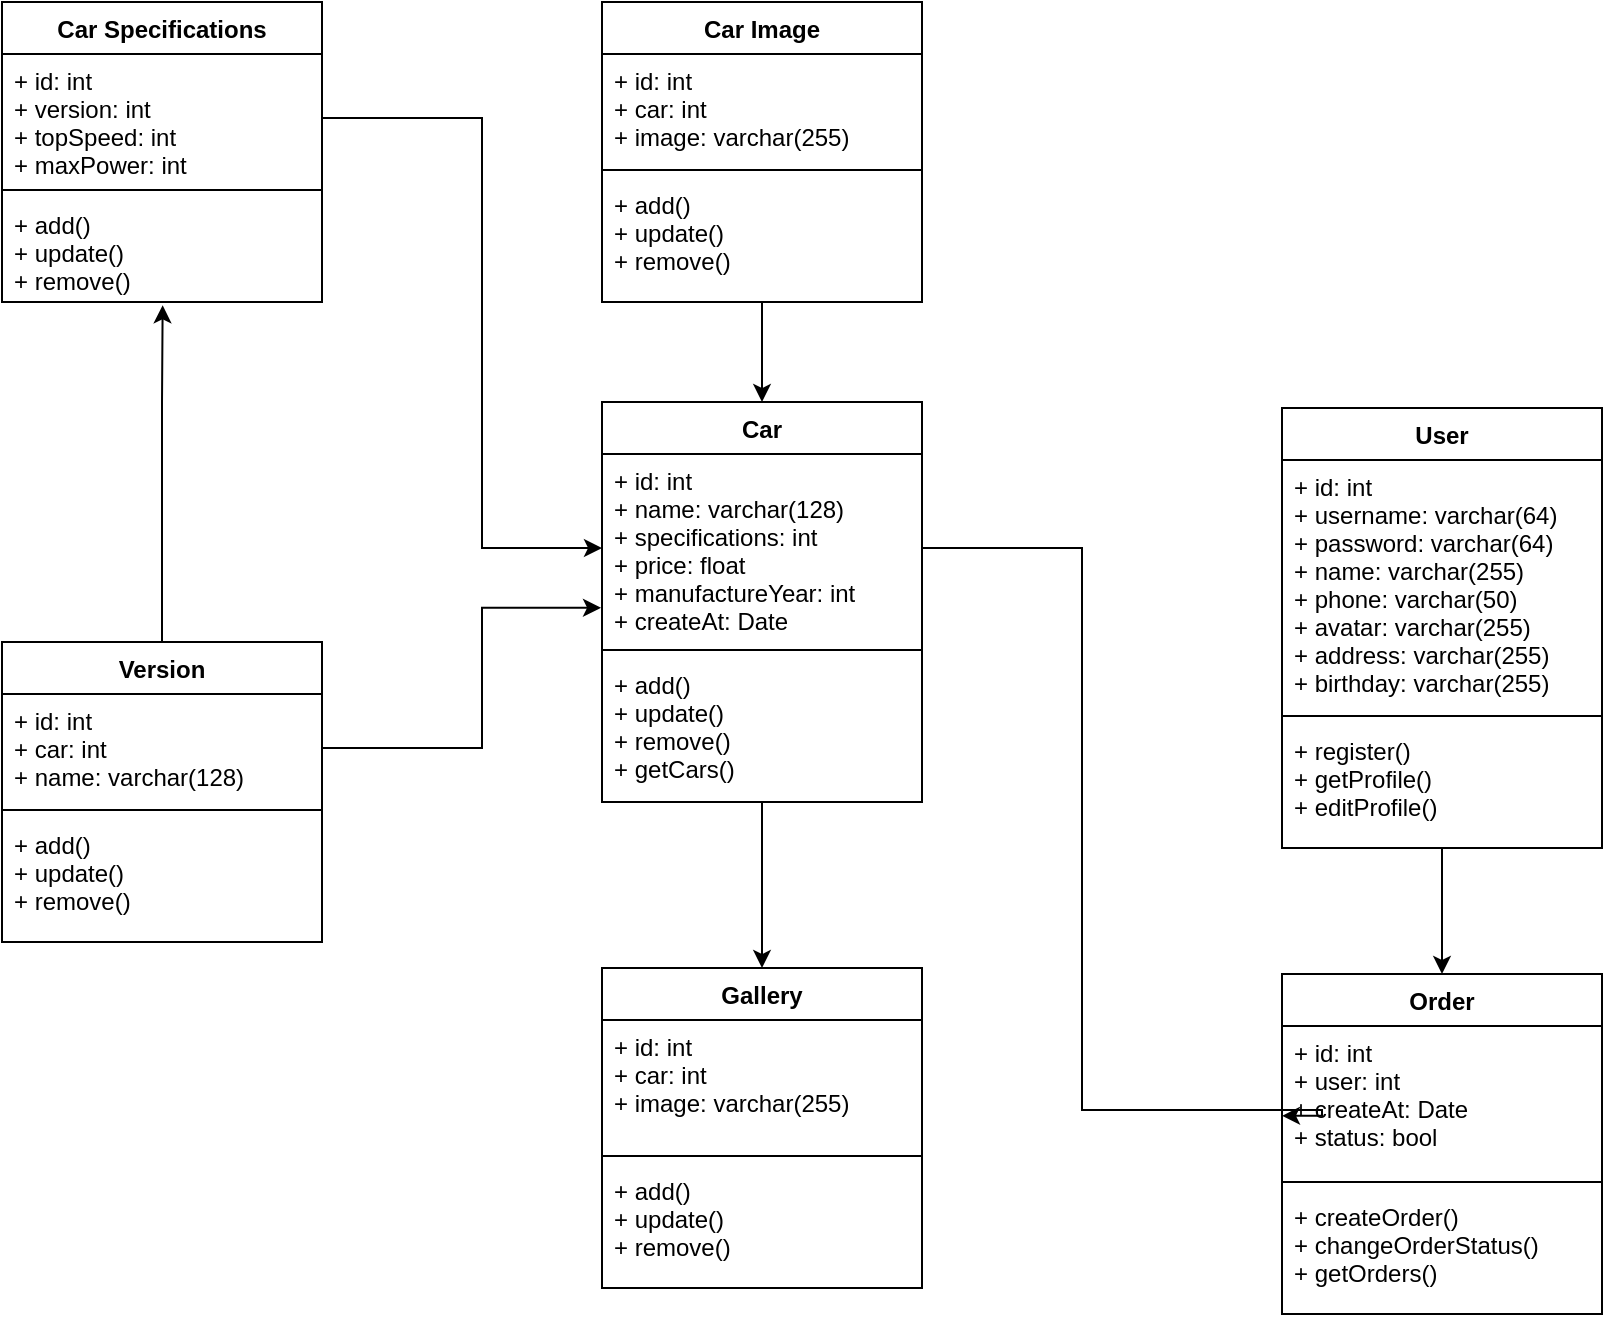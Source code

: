 <mxfile version="20.0.1" type="device"><diagram id="C5RBs43oDa-KdzZeNtuy" name="Page-1"><mxGraphModel dx="1422" dy="786" grid="1" gridSize="10" guides="1" tooltips="1" connect="1" arrows="1" fold="1" page="1" pageScale="1" pageWidth="1169" pageHeight="827" math="0" shadow="0"><root><mxCell id="WIyWlLk6GJQsqaUBKTNV-0"/><mxCell id="WIyWlLk6GJQsqaUBKTNV-1" parent="WIyWlLk6GJQsqaUBKTNV-0"/><mxCell id="pn1Q6YD-EKcZY9a2UkH4-36" style="edgeStyle=orthogonalEdgeStyle;rounded=0;orthogonalLoop=1;jettySize=auto;html=1;entryX=0.5;entryY=0;entryDx=0;entryDy=0;" parent="WIyWlLk6GJQsqaUBKTNV-1" source="pn1Q6YD-EKcZY9a2UkH4-0" target="pn1Q6YD-EKcZY9a2UkH4-25" edge="1"><mxGeometry relative="1" as="geometry"/></mxCell><mxCell id="pn1Q6YD-EKcZY9a2UkH4-0" value="Car" style="swimlane;fontStyle=1;align=center;verticalAlign=top;childLayout=stackLayout;horizontal=1;startSize=26;horizontalStack=0;resizeParent=1;resizeParentMax=0;resizeLast=0;collapsible=1;marginBottom=0;" parent="WIyWlLk6GJQsqaUBKTNV-1" vertex="1"><mxGeometry x="460" y="287" width="160" height="200" as="geometry"/></mxCell><mxCell id="pn1Q6YD-EKcZY9a2UkH4-20" value="+ id: int&#10;+ name: varchar(128)&#10;+ specifications: int&#10;+ price: float&#10;+ manufactureYear: int&#10;+ createAt: Date" style="text;strokeColor=none;fillColor=none;align=left;verticalAlign=top;spacingLeft=4;spacingRight=4;overflow=hidden;rotatable=0;points=[[0,0.5],[1,0.5]];portConstraint=eastwest;" parent="pn1Q6YD-EKcZY9a2UkH4-0" vertex="1"><mxGeometry y="26" width="160" height="94" as="geometry"/></mxCell><mxCell id="pn1Q6YD-EKcZY9a2UkH4-2" value="" style="line;strokeWidth=1;fillColor=none;align=left;verticalAlign=middle;spacingTop=-1;spacingLeft=3;spacingRight=3;rotatable=0;labelPosition=right;points=[];portConstraint=eastwest;" parent="pn1Q6YD-EKcZY9a2UkH4-0" vertex="1"><mxGeometry y="120" width="160" height="8" as="geometry"/></mxCell><mxCell id="pn1Q6YD-EKcZY9a2UkH4-3" value="+ add()&#10;+ update()&#10;+ remove()&#10;+ getCars()" style="text;strokeColor=none;fillColor=none;align=left;verticalAlign=top;spacingLeft=4;spacingRight=4;overflow=hidden;rotatable=0;points=[[0,0.5],[1,0.5]];portConstraint=eastwest;" parent="pn1Q6YD-EKcZY9a2UkH4-0" vertex="1"><mxGeometry y="128" width="160" height="72" as="geometry"/></mxCell><mxCell id="pn1Q6YD-EKcZY9a2UkH4-4" value="Car Specifications" style="swimlane;fontStyle=1;align=center;verticalAlign=top;childLayout=stackLayout;horizontal=1;startSize=26;horizontalStack=0;resizeParent=1;resizeParentMax=0;resizeLast=0;collapsible=1;marginBottom=0;" parent="WIyWlLk6GJQsqaUBKTNV-1" vertex="1"><mxGeometry x="160" y="87" width="160" height="150" as="geometry"/></mxCell><mxCell id="pn1Q6YD-EKcZY9a2UkH4-5" value="+ id: int&#10;+ version: int&#10;+ topSpeed: int&#10;+ maxPower: int" style="text;strokeColor=none;fillColor=none;align=left;verticalAlign=top;spacingLeft=4;spacingRight=4;overflow=hidden;rotatable=0;points=[[0,0.5],[1,0.5]];portConstraint=eastwest;" parent="pn1Q6YD-EKcZY9a2UkH4-4" vertex="1"><mxGeometry y="26" width="160" height="64" as="geometry"/></mxCell><mxCell id="pn1Q6YD-EKcZY9a2UkH4-6" value="" style="line;strokeWidth=1;fillColor=none;align=left;verticalAlign=middle;spacingTop=-1;spacingLeft=3;spacingRight=3;rotatable=0;labelPosition=right;points=[];portConstraint=eastwest;" parent="pn1Q6YD-EKcZY9a2UkH4-4" vertex="1"><mxGeometry y="90" width="160" height="8" as="geometry"/></mxCell><mxCell id="pn1Q6YD-EKcZY9a2UkH4-7" value="+ add()&#10;+ update()&#10;+ remove()" style="text;strokeColor=none;fillColor=none;align=left;verticalAlign=top;spacingLeft=4;spacingRight=4;overflow=hidden;rotatable=0;points=[[0,0.5],[1,0.5]];portConstraint=eastwest;" parent="pn1Q6YD-EKcZY9a2UkH4-4" vertex="1"><mxGeometry y="98" width="160" height="52" as="geometry"/></mxCell><mxCell id="pn1Q6YD-EKcZY9a2UkH4-31" style="edgeStyle=orthogonalEdgeStyle;rounded=0;orthogonalLoop=1;jettySize=auto;html=1;entryX=0.5;entryY=0;entryDx=0;entryDy=0;" parent="WIyWlLk6GJQsqaUBKTNV-1" source="pn1Q6YD-EKcZY9a2UkH4-8" target="pn1Q6YD-EKcZY9a2UkH4-0" edge="1"><mxGeometry relative="1" as="geometry"/></mxCell><mxCell id="pn1Q6YD-EKcZY9a2UkH4-8" value="Car Image" style="swimlane;fontStyle=1;align=center;verticalAlign=top;childLayout=stackLayout;horizontal=1;startSize=26;horizontalStack=0;resizeParent=1;resizeParentMax=0;resizeLast=0;collapsible=1;marginBottom=0;" parent="WIyWlLk6GJQsqaUBKTNV-1" vertex="1"><mxGeometry x="460" y="87" width="160" height="150" as="geometry"/></mxCell><mxCell id="pn1Q6YD-EKcZY9a2UkH4-9" value="+ id: int &#10;+ car: int&#10;+ image: varchar(255)&#10;&#10;" style="text;strokeColor=none;fillColor=none;align=left;verticalAlign=top;spacingLeft=4;spacingRight=4;overflow=hidden;rotatable=0;points=[[0,0.5],[1,0.5]];portConstraint=eastwest;" parent="pn1Q6YD-EKcZY9a2UkH4-8" vertex="1"><mxGeometry y="26" width="160" height="54" as="geometry"/></mxCell><mxCell id="pn1Q6YD-EKcZY9a2UkH4-10" value="" style="line;strokeWidth=1;fillColor=none;align=left;verticalAlign=middle;spacingTop=-1;spacingLeft=3;spacingRight=3;rotatable=0;labelPosition=right;points=[];portConstraint=eastwest;" parent="pn1Q6YD-EKcZY9a2UkH4-8" vertex="1"><mxGeometry y="80" width="160" height="8" as="geometry"/></mxCell><mxCell id="pn1Q6YD-EKcZY9a2UkH4-11" value="+ add()&#10;+ update()&#10;+ remove()" style="text;strokeColor=none;fillColor=none;align=left;verticalAlign=top;spacingLeft=4;spacingRight=4;overflow=hidden;rotatable=0;points=[[0,0.5],[1,0.5]];portConstraint=eastwest;" parent="pn1Q6YD-EKcZY9a2UkH4-8" vertex="1"><mxGeometry y="88" width="160" height="62" as="geometry"/></mxCell><mxCell id="pn1Q6YD-EKcZY9a2UkH4-35" style="edgeStyle=orthogonalEdgeStyle;rounded=0;orthogonalLoop=1;jettySize=auto;html=1;entryX=0.502;entryY=1.032;entryDx=0;entryDy=0;entryPerimeter=0;" parent="WIyWlLk6GJQsqaUBKTNV-1" source="pn1Q6YD-EKcZY9a2UkH4-12" target="pn1Q6YD-EKcZY9a2UkH4-7" edge="1"><mxGeometry relative="1" as="geometry"><Array as="points"><mxPoint x="240" y="287"/><mxPoint x="240" y="287"/></Array></mxGeometry></mxCell><mxCell id="pn1Q6YD-EKcZY9a2UkH4-12" value="Version" style="swimlane;fontStyle=1;align=center;verticalAlign=top;childLayout=stackLayout;horizontal=1;startSize=26;horizontalStack=0;resizeParent=1;resizeParentMax=0;resizeLast=0;collapsible=1;marginBottom=0;" parent="WIyWlLk6GJQsqaUBKTNV-1" vertex="1"><mxGeometry x="160" y="407" width="160" height="150" as="geometry"/></mxCell><mxCell id="pn1Q6YD-EKcZY9a2UkH4-13" value="+ id: int&#10;+ car: int&#10;+ name: varchar(128)" style="text;strokeColor=none;fillColor=none;align=left;verticalAlign=top;spacingLeft=4;spacingRight=4;overflow=hidden;rotatable=0;points=[[0,0.5],[1,0.5]];portConstraint=eastwest;" parent="pn1Q6YD-EKcZY9a2UkH4-12" vertex="1"><mxGeometry y="26" width="160" height="54" as="geometry"/></mxCell><mxCell id="pn1Q6YD-EKcZY9a2UkH4-14" value="" style="line;strokeWidth=1;fillColor=none;align=left;verticalAlign=middle;spacingTop=-1;spacingLeft=3;spacingRight=3;rotatable=0;labelPosition=right;points=[];portConstraint=eastwest;" parent="pn1Q6YD-EKcZY9a2UkH4-12" vertex="1"><mxGeometry y="80" width="160" height="8" as="geometry"/></mxCell><mxCell id="pn1Q6YD-EKcZY9a2UkH4-15" value="+ add()&#10;+ update()&#10;+ remove()" style="text;strokeColor=none;fillColor=none;align=left;verticalAlign=top;spacingLeft=4;spacingRight=4;overflow=hidden;rotatable=0;points=[[0,0.5],[1,0.5]];portConstraint=eastwest;" parent="pn1Q6YD-EKcZY9a2UkH4-12" vertex="1"><mxGeometry y="88" width="160" height="62" as="geometry"/></mxCell><mxCell id="pn1Q6YD-EKcZY9a2UkH4-25" value="Gallery" style="swimlane;fontStyle=1;align=center;verticalAlign=top;childLayout=stackLayout;horizontal=1;startSize=26;horizontalStack=0;resizeParent=1;resizeParentMax=0;resizeLast=0;collapsible=1;marginBottom=0;" parent="WIyWlLk6GJQsqaUBKTNV-1" vertex="1"><mxGeometry x="460" y="570" width="160" height="160" as="geometry"/></mxCell><mxCell id="pn1Q6YD-EKcZY9a2UkH4-26" value="+ id: int&#10;+ car: int&#10;+ image: varchar(255)" style="text;strokeColor=none;fillColor=none;align=left;verticalAlign=top;spacingLeft=4;spacingRight=4;overflow=hidden;rotatable=0;points=[[0,0.5],[1,0.5]];portConstraint=eastwest;" parent="pn1Q6YD-EKcZY9a2UkH4-25" vertex="1"><mxGeometry y="26" width="160" height="64" as="geometry"/></mxCell><mxCell id="pn1Q6YD-EKcZY9a2UkH4-27" value="" style="line;strokeWidth=1;fillColor=none;align=left;verticalAlign=middle;spacingTop=-1;spacingLeft=3;spacingRight=3;rotatable=0;labelPosition=right;points=[];portConstraint=eastwest;" parent="pn1Q6YD-EKcZY9a2UkH4-25" vertex="1"><mxGeometry y="90" width="160" height="8" as="geometry"/></mxCell><mxCell id="pn1Q6YD-EKcZY9a2UkH4-28" value="+ add()&#10;+ update()&#10;+ remove()" style="text;strokeColor=none;fillColor=none;align=left;verticalAlign=top;spacingLeft=4;spacingRight=4;overflow=hidden;rotatable=0;points=[[0,0.5],[1,0.5]];portConstraint=eastwest;" parent="pn1Q6YD-EKcZY9a2UkH4-25" vertex="1"><mxGeometry y="98" width="160" height="62" as="geometry"/></mxCell><mxCell id="pn1Q6YD-EKcZY9a2UkH4-33" style="edgeStyle=orthogonalEdgeStyle;rounded=0;orthogonalLoop=1;jettySize=auto;html=1;entryX=0;entryY=0.5;entryDx=0;entryDy=0;" parent="WIyWlLk6GJQsqaUBKTNV-1" source="pn1Q6YD-EKcZY9a2UkH4-5" target="pn1Q6YD-EKcZY9a2UkH4-20" edge="1"><mxGeometry relative="1" as="geometry"><Array as="points"><mxPoint x="400" y="145"/><mxPoint x="400" y="360"/></Array></mxGeometry></mxCell><mxCell id="pn1Q6YD-EKcZY9a2UkH4-34" style="edgeStyle=orthogonalEdgeStyle;rounded=0;orthogonalLoop=1;jettySize=auto;html=1;entryX=-0.003;entryY=0.818;entryDx=0;entryDy=0;entryPerimeter=0;" parent="WIyWlLk6GJQsqaUBKTNV-1" source="pn1Q6YD-EKcZY9a2UkH4-13" target="pn1Q6YD-EKcZY9a2UkH4-20" edge="1"><mxGeometry relative="1" as="geometry"><Array as="points"><mxPoint x="400" y="460"/><mxPoint x="400" y="390"/></Array></mxGeometry></mxCell><mxCell id="UOFsaaROqMF1_4kty8_F-5" style="edgeStyle=orthogonalEdgeStyle;rounded=0;orthogonalLoop=1;jettySize=auto;html=1;entryX=0.5;entryY=0;entryDx=0;entryDy=0;" edge="1" parent="WIyWlLk6GJQsqaUBKTNV-1" source="pn1Q6YD-EKcZY9a2UkH4-41" target="UOFsaaROqMF1_4kty8_F-0"><mxGeometry relative="1" as="geometry"/></mxCell><mxCell id="pn1Q6YD-EKcZY9a2UkH4-41" value="User" style="swimlane;fontStyle=1;align=center;verticalAlign=top;childLayout=stackLayout;horizontal=1;startSize=26;horizontalStack=0;resizeParent=1;resizeParentMax=0;resizeLast=0;collapsible=1;marginBottom=0;" parent="WIyWlLk6GJQsqaUBKTNV-1" vertex="1"><mxGeometry x="800" y="290" width="160" height="220" as="geometry"/></mxCell><mxCell id="pn1Q6YD-EKcZY9a2UkH4-42" value="+ id: int&#10;+ username: varchar(64)&#10;+ password: varchar(64)&#10;+ name: varchar(255)&#10;+ phone: varchar(50)&#10;+ avatar: varchar(255)&#10;+ address: varchar(255)&#10;+ birthday: varchar(255)" style="text;strokeColor=none;fillColor=none;align=left;verticalAlign=top;spacingLeft=4;spacingRight=4;overflow=hidden;rotatable=0;points=[[0,0.5],[1,0.5]];portConstraint=eastwest;" parent="pn1Q6YD-EKcZY9a2UkH4-41" vertex="1"><mxGeometry y="26" width="160" height="124" as="geometry"/></mxCell><mxCell id="pn1Q6YD-EKcZY9a2UkH4-43" value="" style="line;strokeWidth=1;fillColor=none;align=left;verticalAlign=middle;spacingTop=-1;spacingLeft=3;spacingRight=3;rotatable=0;labelPosition=right;points=[];portConstraint=eastwest;" parent="pn1Q6YD-EKcZY9a2UkH4-41" vertex="1"><mxGeometry y="150" width="160" height="8" as="geometry"/></mxCell><mxCell id="pn1Q6YD-EKcZY9a2UkH4-44" value="+ register()&#10;+ getProfile()&#10;+ editProfile()" style="text;strokeColor=none;fillColor=none;align=left;verticalAlign=top;spacingLeft=4;spacingRight=4;overflow=hidden;rotatable=0;points=[[0,0.5],[1,0.5]];portConstraint=eastwest;" parent="pn1Q6YD-EKcZY9a2UkH4-41" vertex="1"><mxGeometry y="158" width="160" height="62" as="geometry"/></mxCell><mxCell id="UOFsaaROqMF1_4kty8_F-0" value="Order" style="swimlane;fontStyle=1;align=center;verticalAlign=top;childLayout=stackLayout;horizontal=1;startSize=26;horizontalStack=0;resizeParent=1;resizeParentMax=0;resizeLast=0;collapsible=1;marginBottom=0;" vertex="1" parent="WIyWlLk6GJQsqaUBKTNV-1"><mxGeometry x="800" y="573" width="160" height="170" as="geometry"/></mxCell><mxCell id="UOFsaaROqMF1_4kty8_F-1" value="+ id: int&#10;+ user: int&#10;+ createAt: Date&#10;+ status: bool" style="text;strokeColor=none;fillColor=none;align=left;verticalAlign=top;spacingLeft=4;spacingRight=4;overflow=hidden;rotatable=0;points=[[0,0.5],[1,0.5]];portConstraint=eastwest;" vertex="1" parent="UOFsaaROqMF1_4kty8_F-0"><mxGeometry y="26" width="160" height="74" as="geometry"/></mxCell><mxCell id="UOFsaaROqMF1_4kty8_F-2" value="" style="line;strokeWidth=1;fillColor=none;align=left;verticalAlign=middle;spacingTop=-1;spacingLeft=3;spacingRight=3;rotatable=0;labelPosition=right;points=[];portConstraint=eastwest;" vertex="1" parent="UOFsaaROqMF1_4kty8_F-0"><mxGeometry y="100" width="160" height="8" as="geometry"/></mxCell><mxCell id="UOFsaaROqMF1_4kty8_F-3" value="+ createOrder()&#10;+ changeOrderStatus()&#10;+ getOrders()" style="text;strokeColor=none;fillColor=none;align=left;verticalAlign=top;spacingLeft=4;spacingRight=4;overflow=hidden;rotatable=0;points=[[0,0.5],[1,0.5]];portConstraint=eastwest;" vertex="1" parent="UOFsaaROqMF1_4kty8_F-0"><mxGeometry y="108" width="160" height="62" as="geometry"/></mxCell><mxCell id="UOFsaaROqMF1_4kty8_F-4" style="edgeStyle=orthogonalEdgeStyle;rounded=0;orthogonalLoop=1;jettySize=auto;html=1;entryX=0;entryY=0.607;entryDx=0;entryDy=0;entryPerimeter=0;" edge="1" parent="WIyWlLk6GJQsqaUBKTNV-1" source="pn1Q6YD-EKcZY9a2UkH4-20" target="UOFsaaROqMF1_4kty8_F-1"><mxGeometry relative="1" as="geometry"><Array as="points"><mxPoint x="700" y="360"/><mxPoint x="700" y="641"/><mxPoint x="820" y="641"/></Array></mxGeometry></mxCell></root></mxGraphModel></diagram></mxfile>